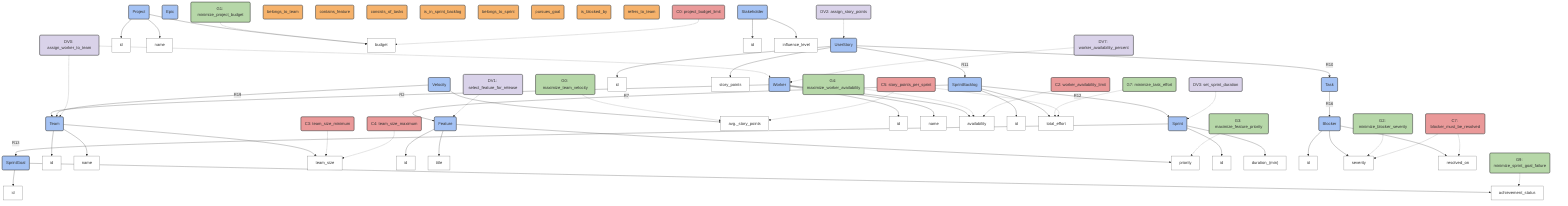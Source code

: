 graph TD
    %% Entity Nodes (Blue)
    E0("Project"):::entity
    E1("Team"):::entity
    E2("Worker"):::entity
    E3("Feature"):::entity
    E9("Sprint"):::entity
    E14("SprintBacklog"):::entity
    E15("SprintGoal"):::entity
    E16("Epic"):::entity
    E17("UserStory"):::entity
    E18("Task"):::entity
    E20("Blocker"):::entity
    E21("Stakeholder"):::entity
    E22("Velocity"):::entity

    %% Attribute Nodes (White)
    A0_id["id"]:::attribute
    A0_name["name"]:::attribute
    A0_budget["budget"]:::attribute

    A1_id["id"]:::attribute
    A1_name["name"]:::attribute
    A1_team_size["team_size"]:::attribute
    A1_velocity["avg._story_points"]:::attribute

    A2_id["id"]:::attribute
    A2_name["name"]:::attribute
    A2_availability["availability"]:::attribute

    A3_id["id"]:::attribute
    A3_title["title"]:::attribute
    A3_priority["priority"]:::attribute

    A9_id["id"]:::attribute
    A9_duration["duration_(min)"]:::attribute

    A14_id["id"]:::attribute
    A14_total_effort["total_effort"]:::attribute

    A15_id["id"]:::attribute
    A15_achievement_status["achievement_status"]:::attribute

    A17_id["id"]:::attribute
    A17_story_points["story_points"]:::attribute

    A20_id["id"]:::attribute
    A20_severity["severity"]:::attribute
    A20_resolved_on["resolved_on"]:::attribute

    A21_id["id"]:::attribute
    A21_influence_level["influence_level"]:::attribute

    %% Connect Entities to their Attributes
    E0 --> A0_id
    E0 --> A0_name
    E0 --> A0_budget

    E1 --> A1_id
    E1 --> A1_name
    E1 --> A1_team_size
    E22 --> A1_velocity

    E2 --> A2_id
    E2 --> A2_name
    E2 --> A2_availability

    E3 --> A3_id
    E3 --> A3_title
    E3 --> A3_priority

    E9 --> A9_id
    E9 --> A9_duration

    E14 --> A14_id
    E14 --> A14_total_effort

    E15 --> A15_id
    E15 --> A15_achievement_status

    E17 --> A17_id
    E17 --> A17_story_points

    E20 --> A20_id
    E20 --> A20_severity
    E20 --> A20_resolved_on

    E21 --> A21_id
    E21 --> A21_influence_level

    %% Relation Nodes (Orange)
    R2("belongs_to_team"):::relation
    R7("contains_feature"):::relation
    R10("consists_of_tasks"):::relation
    R11("is_in_sprint_backlog"):::relation
    R12("belongs_to_sprint"):::relation
    R13("pursues_goal"):::relation
    R16("is_blocked_by"):::relation
    R19("refers_to_team"):::relation

    %% Connect Relations to Entities
    E2 -- R2 --> E1
    E14 -- R7 --> E3
    E17 -- R10 --> E18
    E17 -- R11 --> E14
    E14 -- R12 --> E9
    E9 -- R13 --> E15
    E18 -- R16 --> E20
    E22 -- R19 --> E1

    %% Goal Nodes (Green)
    G0("G0: maximize_team_velocity"):::goal
    G1("G1: minimize_project_budget"):::goal
    G2("G2: minimize_blocker_severity"):::goal
    G3("G3: maximize_feature_priority"):::goal
    G4("G4: maximize_worker_availability"):::goal
    G7("G7: minimize_task_effort"):::goal
    G9("G9: minimize_sprint_goal_failure"):::goal

    %% Connect Goals to Attributes/Entities
    G0 -.-> A1_velocity
    G1 -.-> A0_budget
    G2 -.-> A20_severity
    G3 -.-> A3_priority
    G4 -.-> A2_availability
    G7 -.-> A14_total_effort
    G9 -.-> A15_achievement_status

    %% Condition Nodes (Red)
    C0("C0: project_budget_limit"):::condition
    C2("C2: worker_availability_limit"):::condition
    C3("C3: team_size_minimum"):::condition
    C4("C4: team_size_maximum"):::condition
    C5("C5: story_points_per_sprint"):::condition
    C7("C7: blocker_must_be_resolved"):::condition

    %% Connect Conditions to Attributes/Entities
    C0 -.-> A0_budget
    C2 -.-> A2_availability
    C3 -.-> A1_team_size
    C4 -.-> A1_team_size
    C5 -.-> A14_total_effort
    C5 -.-> A1_velocity
    C7 -.-> A20_severity
    C7 -.-> A20_resolved_on

    %% Decision Variable Nodes (Purple)
    DV0("DV0: assign_worker_to_team"):::decisionvariable
    DV1("DV1: select_feature_for_release"):::decisionvariable
    DV2("DV2: assign_story_points"):::decisionvariable
    DV3("DV3: set_sprint_duration"):::decisionvariable
    DV7("DV7: worker_availability_percent"):::decisionvariable

    %% Connect DecisionVariables to Entities
    DV0 -.-> E2
    DV0 -.-> E1
    DV1 -.-> E3
    DV2 -.-> E17
    DV3 -.-> E9
    DV7 -.-> E2

    %% Styling
    classDef entity fill:#a4c2f4,stroke:#333,stroke-width:2px;
    classDef attribute fill:#fff,stroke:#666,stroke-width:1px;
    classDef relation fill:#f6b26b,stroke:#333,stroke-width:2px;
    classDef goal fill:#b6d7a8,stroke:#333,stroke-width:2px;
    classDef condition fill:#ea9999,stroke:#333,stroke-width:2px;
    classDef decisionvariable fill:#d9d2e9,stroke:#333,stroke-width:2px;